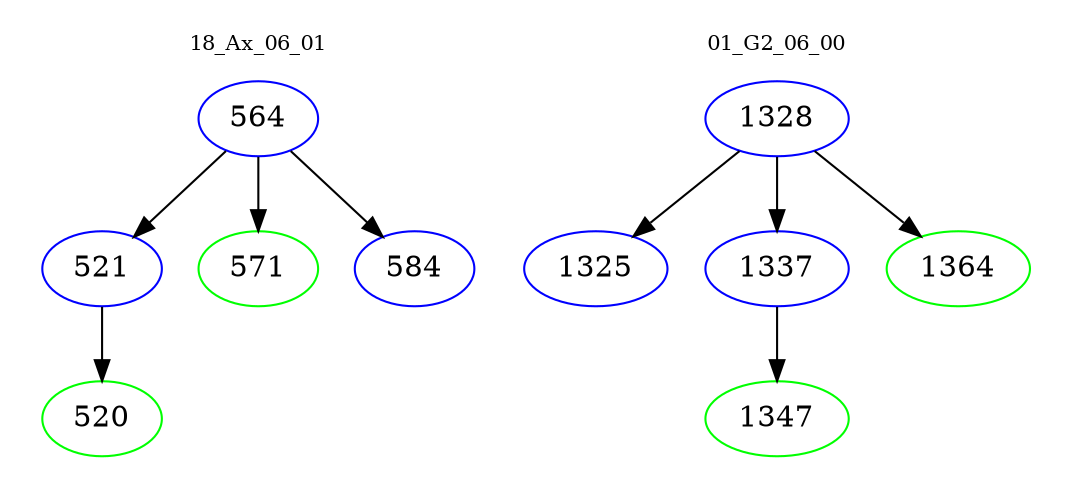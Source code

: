 digraph{
subgraph cluster_0 {
color = white
label = "18_Ax_06_01";
fontsize=10;
T0_564 [label="564", color="blue"]
T0_564 -> T0_521 [color="black"]
T0_521 [label="521", color="blue"]
T0_521 -> T0_520 [color="black"]
T0_520 [label="520", color="green"]
T0_564 -> T0_571 [color="black"]
T0_571 [label="571", color="green"]
T0_564 -> T0_584 [color="black"]
T0_584 [label="584", color="blue"]
}
subgraph cluster_1 {
color = white
label = "01_G2_06_00";
fontsize=10;
T1_1328 [label="1328", color="blue"]
T1_1328 -> T1_1325 [color="black"]
T1_1325 [label="1325", color="blue"]
T1_1328 -> T1_1337 [color="black"]
T1_1337 [label="1337", color="blue"]
T1_1337 -> T1_1347 [color="black"]
T1_1347 [label="1347", color="green"]
T1_1328 -> T1_1364 [color="black"]
T1_1364 [label="1364", color="green"]
}
}
